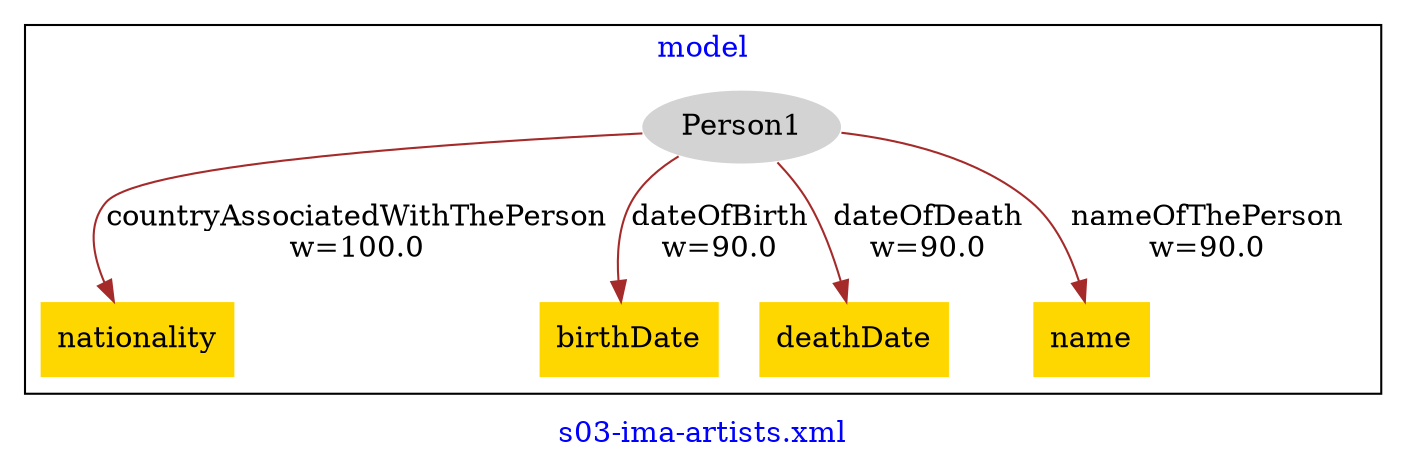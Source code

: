digraph n0 {
fontcolor="blue"
remincross="true"
label="s03-ima-artists.xml"
subgraph cluster {
label="model"
n2[style="filled",color="white",fillcolor="lightgray",label="Person1\n"];
n3[shape="plaintext",style="filled",fillcolor="gold",label="nationality\n"];
n4[shape="plaintext",style="filled",fillcolor="gold",label="birthDate\n"];
n5[shape="plaintext",style="filled",fillcolor="gold",label="deathDate\n"];
n6[shape="plaintext",style="filled",fillcolor="gold",label="name\n"];
}
n2 -> n3[color="brown",fontcolor="black",label="countryAssociatedWithThePerson\nw=100.0"]
n2 -> n4[color="brown",fontcolor="black",label="dateOfBirth\nw=90.0"]
n2 -> n5[color="brown",fontcolor="black",label="dateOfDeath\nw=90.0"]
n2 -> n6[color="brown",fontcolor="black",label="nameOfThePerson\nw=90.0"]
}
